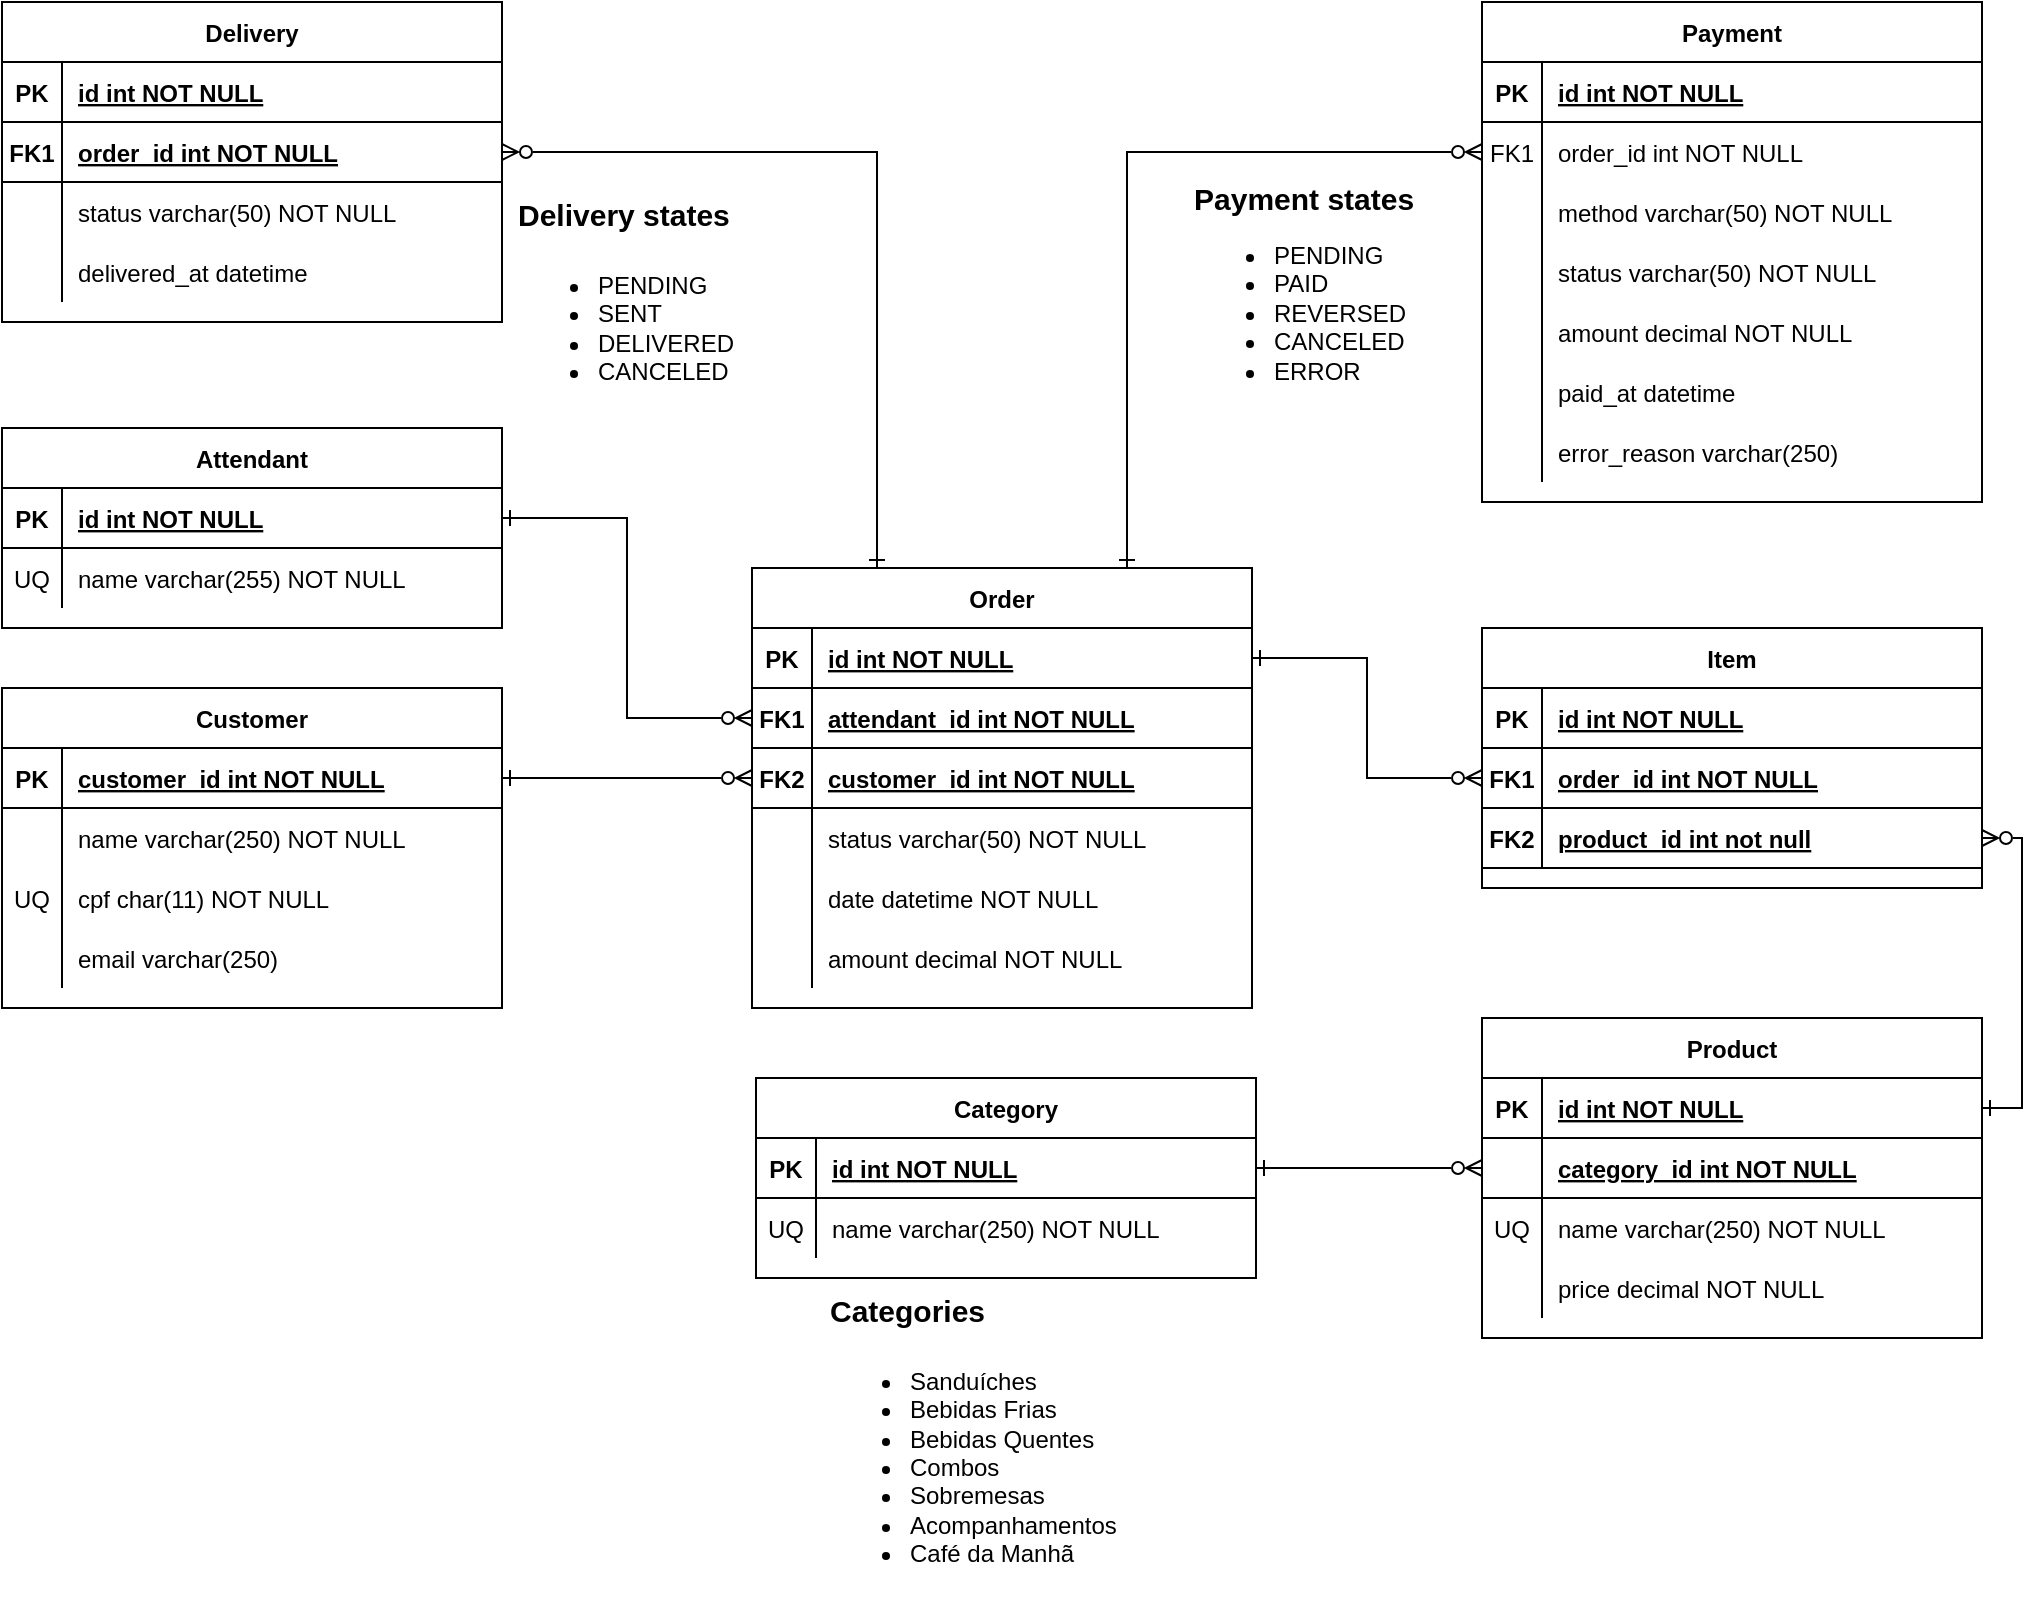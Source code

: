 <mxfile version="24.2.2" type="device">
  <diagram id="R2lEEEUBdFMjLlhIrx00" name="Page-1">
    <mxGraphModel dx="2466" dy="759" grid="1" gridSize="10" guides="1" tooltips="1" connect="1" arrows="1" fold="1" page="1" pageScale="1" pageWidth="1100" pageHeight="850" math="0" shadow="0" extFonts="Permanent Marker^https://fonts.googleapis.com/css?family=Permanent+Marker">
      <root>
        <mxCell id="0" />
        <mxCell id="1" parent="0" />
        <mxCell id="C-vyLk0tnHw3VtMMgP7b-13" value="Item" style="shape=table;startSize=30;container=1;collapsible=1;childLayout=tableLayout;fixedRows=1;rowLines=0;fontStyle=1;align=center;resizeLast=1;" parent="1" vertex="1">
          <mxGeometry x="-310" y="345" width="250" height="130" as="geometry" />
        </mxCell>
        <mxCell id="C-vyLk0tnHw3VtMMgP7b-14" value="" style="shape=partialRectangle;collapsible=0;dropTarget=0;pointerEvents=0;fillColor=none;points=[[0,0.5],[1,0.5]];portConstraint=eastwest;top=0;left=0;right=0;bottom=1;" parent="C-vyLk0tnHw3VtMMgP7b-13" vertex="1">
          <mxGeometry y="30" width="250" height="30" as="geometry" />
        </mxCell>
        <mxCell id="C-vyLk0tnHw3VtMMgP7b-15" value="PK" style="shape=partialRectangle;overflow=hidden;connectable=0;fillColor=none;top=0;left=0;bottom=0;right=0;fontStyle=1;" parent="C-vyLk0tnHw3VtMMgP7b-14" vertex="1">
          <mxGeometry width="30" height="30" as="geometry">
            <mxRectangle width="30" height="30" as="alternateBounds" />
          </mxGeometry>
        </mxCell>
        <mxCell id="C-vyLk0tnHw3VtMMgP7b-16" value="id int NOT NULL " style="shape=partialRectangle;overflow=hidden;connectable=0;fillColor=none;top=0;left=0;bottom=0;right=0;align=left;spacingLeft=6;fontStyle=5;" parent="C-vyLk0tnHw3VtMMgP7b-14" vertex="1">
          <mxGeometry x="30" width="220" height="30" as="geometry">
            <mxRectangle width="220" height="30" as="alternateBounds" />
          </mxGeometry>
        </mxCell>
        <mxCell id="0oBnK_p68NQQ_B-Kk6zC-51" style="shape=partialRectangle;collapsible=0;dropTarget=0;pointerEvents=0;fillColor=none;points=[[0,0.5],[1,0.5]];portConstraint=eastwest;top=0;left=0;right=0;bottom=1;" vertex="1" parent="C-vyLk0tnHw3VtMMgP7b-13">
          <mxGeometry y="60" width="250" height="30" as="geometry" />
        </mxCell>
        <mxCell id="0oBnK_p68NQQ_B-Kk6zC-52" value="FK1" style="shape=partialRectangle;overflow=hidden;connectable=0;fillColor=none;top=0;left=0;bottom=0;right=0;fontStyle=1;" vertex="1" parent="0oBnK_p68NQQ_B-Kk6zC-51">
          <mxGeometry width="30" height="30" as="geometry">
            <mxRectangle width="30" height="30" as="alternateBounds" />
          </mxGeometry>
        </mxCell>
        <mxCell id="0oBnK_p68NQQ_B-Kk6zC-53" value="order_id int NOT NULL" style="shape=partialRectangle;overflow=hidden;connectable=0;fillColor=none;top=0;left=0;bottom=0;right=0;align=left;spacingLeft=6;fontStyle=5;" vertex="1" parent="0oBnK_p68NQQ_B-Kk6zC-51">
          <mxGeometry x="30" width="220" height="30" as="geometry">
            <mxRectangle width="220" height="30" as="alternateBounds" />
          </mxGeometry>
        </mxCell>
        <mxCell id="0oBnK_p68NQQ_B-Kk6zC-54" style="shape=partialRectangle;collapsible=0;dropTarget=0;pointerEvents=0;fillColor=none;points=[[0,0.5],[1,0.5]];portConstraint=eastwest;top=0;left=0;right=0;bottom=1;" vertex="1" parent="C-vyLk0tnHw3VtMMgP7b-13">
          <mxGeometry y="90" width="250" height="30" as="geometry" />
        </mxCell>
        <mxCell id="0oBnK_p68NQQ_B-Kk6zC-55" value="FK2" style="shape=partialRectangle;overflow=hidden;connectable=0;fillColor=none;top=0;left=0;bottom=0;right=0;fontStyle=1;" vertex="1" parent="0oBnK_p68NQQ_B-Kk6zC-54">
          <mxGeometry width="30" height="30" as="geometry">
            <mxRectangle width="30" height="30" as="alternateBounds" />
          </mxGeometry>
        </mxCell>
        <mxCell id="0oBnK_p68NQQ_B-Kk6zC-56" value="product_id int not null" style="shape=partialRectangle;overflow=hidden;connectable=0;fillColor=none;top=0;left=0;bottom=0;right=0;align=left;spacingLeft=6;fontStyle=5;" vertex="1" parent="0oBnK_p68NQQ_B-Kk6zC-54">
          <mxGeometry x="30" width="220" height="30" as="geometry">
            <mxRectangle width="220" height="30" as="alternateBounds" />
          </mxGeometry>
        </mxCell>
        <mxCell id="C-vyLk0tnHw3VtMMgP7b-23" value="Customer" style="shape=table;startSize=30;container=1;collapsible=1;childLayout=tableLayout;fixedRows=1;rowLines=0;fontStyle=1;align=center;resizeLast=1;" parent="1" vertex="1">
          <mxGeometry x="-1050" y="375" width="250" height="160" as="geometry" />
        </mxCell>
        <mxCell id="C-vyLk0tnHw3VtMMgP7b-24" value="" style="shape=partialRectangle;collapsible=0;dropTarget=0;pointerEvents=0;fillColor=none;points=[[0,0.5],[1,0.5]];portConstraint=eastwest;top=0;left=0;right=0;bottom=1;" parent="C-vyLk0tnHw3VtMMgP7b-23" vertex="1">
          <mxGeometry y="30" width="250" height="30" as="geometry" />
        </mxCell>
        <mxCell id="C-vyLk0tnHw3VtMMgP7b-25" value="PK" style="shape=partialRectangle;overflow=hidden;connectable=0;fillColor=none;top=0;left=0;bottom=0;right=0;fontStyle=1;" parent="C-vyLk0tnHw3VtMMgP7b-24" vertex="1">
          <mxGeometry width="30" height="30" as="geometry">
            <mxRectangle width="30" height="30" as="alternateBounds" />
          </mxGeometry>
        </mxCell>
        <mxCell id="C-vyLk0tnHw3VtMMgP7b-26" value="customer_id int NOT NULL " style="shape=partialRectangle;overflow=hidden;connectable=0;fillColor=none;top=0;left=0;bottom=0;right=0;align=left;spacingLeft=6;fontStyle=5;" parent="C-vyLk0tnHw3VtMMgP7b-24" vertex="1">
          <mxGeometry x="30" width="220" height="30" as="geometry">
            <mxRectangle width="220" height="30" as="alternateBounds" />
          </mxGeometry>
        </mxCell>
        <mxCell id="C-vyLk0tnHw3VtMMgP7b-27" value="" style="shape=partialRectangle;collapsible=0;dropTarget=0;pointerEvents=0;fillColor=none;points=[[0,0.5],[1,0.5]];portConstraint=eastwest;top=0;left=0;right=0;bottom=0;" parent="C-vyLk0tnHw3VtMMgP7b-23" vertex="1">
          <mxGeometry y="60" width="250" height="30" as="geometry" />
        </mxCell>
        <mxCell id="C-vyLk0tnHw3VtMMgP7b-28" value="" style="shape=partialRectangle;overflow=hidden;connectable=0;fillColor=none;top=0;left=0;bottom=0;right=0;" parent="C-vyLk0tnHw3VtMMgP7b-27" vertex="1">
          <mxGeometry width="30" height="30" as="geometry">
            <mxRectangle width="30" height="30" as="alternateBounds" />
          </mxGeometry>
        </mxCell>
        <mxCell id="C-vyLk0tnHw3VtMMgP7b-29" value="name varchar(250) NOT NULL" style="shape=partialRectangle;overflow=hidden;connectable=0;fillColor=none;top=0;left=0;bottom=0;right=0;align=left;spacingLeft=6;" parent="C-vyLk0tnHw3VtMMgP7b-27" vertex="1">
          <mxGeometry x="30" width="220" height="30" as="geometry">
            <mxRectangle width="220" height="30" as="alternateBounds" />
          </mxGeometry>
        </mxCell>
        <mxCell id="0oBnK_p68NQQ_B-Kk6zC-66" style="shape=partialRectangle;collapsible=0;dropTarget=0;pointerEvents=0;fillColor=none;points=[[0,0.5],[1,0.5]];portConstraint=eastwest;top=0;left=0;right=0;bottom=0;" vertex="1" parent="C-vyLk0tnHw3VtMMgP7b-23">
          <mxGeometry y="90" width="250" height="30" as="geometry" />
        </mxCell>
        <mxCell id="0oBnK_p68NQQ_B-Kk6zC-67" value="UQ" style="shape=partialRectangle;overflow=hidden;connectable=0;fillColor=none;top=0;left=0;bottom=0;right=0;" vertex="1" parent="0oBnK_p68NQQ_B-Kk6zC-66">
          <mxGeometry width="30" height="30" as="geometry">
            <mxRectangle width="30" height="30" as="alternateBounds" />
          </mxGeometry>
        </mxCell>
        <mxCell id="0oBnK_p68NQQ_B-Kk6zC-68" value="cpf char(11) NOT NULL" style="shape=partialRectangle;overflow=hidden;connectable=0;fillColor=none;top=0;left=0;bottom=0;right=0;align=left;spacingLeft=6;" vertex="1" parent="0oBnK_p68NQQ_B-Kk6zC-66">
          <mxGeometry x="30" width="220" height="30" as="geometry">
            <mxRectangle width="220" height="30" as="alternateBounds" />
          </mxGeometry>
        </mxCell>
        <mxCell id="0oBnK_p68NQQ_B-Kk6zC-60" style="shape=partialRectangle;collapsible=0;dropTarget=0;pointerEvents=0;fillColor=none;points=[[0,0.5],[1,0.5]];portConstraint=eastwest;top=0;left=0;right=0;bottom=0;" vertex="1" parent="C-vyLk0tnHw3VtMMgP7b-23">
          <mxGeometry y="120" width="250" height="30" as="geometry" />
        </mxCell>
        <mxCell id="0oBnK_p68NQQ_B-Kk6zC-61" style="shape=partialRectangle;overflow=hidden;connectable=0;fillColor=none;top=0;left=0;bottom=0;right=0;" vertex="1" parent="0oBnK_p68NQQ_B-Kk6zC-60">
          <mxGeometry width="30" height="30" as="geometry">
            <mxRectangle width="30" height="30" as="alternateBounds" />
          </mxGeometry>
        </mxCell>
        <mxCell id="0oBnK_p68NQQ_B-Kk6zC-62" value="email varchar(250)" style="shape=partialRectangle;overflow=hidden;connectable=0;fillColor=none;top=0;left=0;bottom=0;right=0;align=left;spacingLeft=6;" vertex="1" parent="0oBnK_p68NQQ_B-Kk6zC-60">
          <mxGeometry x="30" width="220" height="30" as="geometry">
            <mxRectangle width="220" height="30" as="alternateBounds" />
          </mxGeometry>
        </mxCell>
        <mxCell id="0oBnK_p68NQQ_B-Kk6zC-1" value="Product" style="shape=table;startSize=30;container=1;collapsible=1;childLayout=tableLayout;fixedRows=1;rowLines=0;fontStyle=1;align=center;resizeLast=1;" vertex="1" parent="1">
          <mxGeometry x="-310" y="540" width="250" height="160" as="geometry" />
        </mxCell>
        <mxCell id="0oBnK_p68NQQ_B-Kk6zC-2" value="" style="shape=partialRectangle;collapsible=0;dropTarget=0;pointerEvents=0;fillColor=none;points=[[0,0.5],[1,0.5]];portConstraint=eastwest;top=0;left=0;right=0;bottom=1;" vertex="1" parent="0oBnK_p68NQQ_B-Kk6zC-1">
          <mxGeometry y="30" width="250" height="30" as="geometry" />
        </mxCell>
        <mxCell id="0oBnK_p68NQQ_B-Kk6zC-3" value="PK" style="shape=partialRectangle;overflow=hidden;connectable=0;fillColor=none;top=0;left=0;bottom=0;right=0;fontStyle=1;" vertex="1" parent="0oBnK_p68NQQ_B-Kk6zC-2">
          <mxGeometry width="30" height="30" as="geometry">
            <mxRectangle width="30" height="30" as="alternateBounds" />
          </mxGeometry>
        </mxCell>
        <mxCell id="0oBnK_p68NQQ_B-Kk6zC-4" value="id int NOT NULL " style="shape=partialRectangle;overflow=hidden;connectable=0;fillColor=none;top=0;left=0;bottom=0;right=0;align=left;spacingLeft=6;fontStyle=5;" vertex="1" parent="0oBnK_p68NQQ_B-Kk6zC-2">
          <mxGeometry x="30" width="220" height="30" as="geometry">
            <mxRectangle width="220" height="30" as="alternateBounds" />
          </mxGeometry>
        </mxCell>
        <mxCell id="0oBnK_p68NQQ_B-Kk6zC-90" style="shape=partialRectangle;collapsible=0;dropTarget=0;pointerEvents=0;fillColor=none;points=[[0,0.5],[1,0.5]];portConstraint=eastwest;top=0;left=0;right=0;bottom=1;" vertex="1" parent="0oBnK_p68NQQ_B-Kk6zC-1">
          <mxGeometry y="60" width="250" height="30" as="geometry" />
        </mxCell>
        <mxCell id="0oBnK_p68NQQ_B-Kk6zC-91" style="shape=partialRectangle;overflow=hidden;connectable=0;fillColor=none;top=0;left=0;bottom=0;right=0;fontStyle=1;" vertex="1" parent="0oBnK_p68NQQ_B-Kk6zC-90">
          <mxGeometry width="30" height="30" as="geometry">
            <mxRectangle width="30" height="30" as="alternateBounds" />
          </mxGeometry>
        </mxCell>
        <mxCell id="0oBnK_p68NQQ_B-Kk6zC-92" value="category_id int NOT NULL" style="shape=partialRectangle;overflow=hidden;connectable=0;fillColor=none;top=0;left=0;bottom=0;right=0;align=left;spacingLeft=6;fontStyle=5;" vertex="1" parent="0oBnK_p68NQQ_B-Kk6zC-90">
          <mxGeometry x="30" width="220" height="30" as="geometry">
            <mxRectangle width="220" height="30" as="alternateBounds" />
          </mxGeometry>
        </mxCell>
        <mxCell id="0oBnK_p68NQQ_B-Kk6zC-8" value="" style="shape=partialRectangle;collapsible=0;dropTarget=0;pointerEvents=0;fillColor=none;points=[[0,0.5],[1,0.5]];portConstraint=eastwest;top=0;left=0;right=0;bottom=0;" vertex="1" parent="0oBnK_p68NQQ_B-Kk6zC-1">
          <mxGeometry y="90" width="250" height="30" as="geometry" />
        </mxCell>
        <mxCell id="0oBnK_p68NQQ_B-Kk6zC-9" value="UQ" style="shape=partialRectangle;overflow=hidden;connectable=0;fillColor=none;top=0;left=0;bottom=0;right=0;" vertex="1" parent="0oBnK_p68NQQ_B-Kk6zC-8">
          <mxGeometry width="30" height="30" as="geometry">
            <mxRectangle width="30" height="30" as="alternateBounds" />
          </mxGeometry>
        </mxCell>
        <mxCell id="0oBnK_p68NQQ_B-Kk6zC-10" value="name varchar(250) NOT NULL" style="shape=partialRectangle;overflow=hidden;connectable=0;fillColor=none;top=0;left=0;bottom=0;right=0;align=left;spacingLeft=6;" vertex="1" parent="0oBnK_p68NQQ_B-Kk6zC-8">
          <mxGeometry x="30" width="220" height="30" as="geometry">
            <mxRectangle width="220" height="30" as="alternateBounds" />
          </mxGeometry>
        </mxCell>
        <mxCell id="0oBnK_p68NQQ_B-Kk6zC-93" style="shape=partialRectangle;collapsible=0;dropTarget=0;pointerEvents=0;fillColor=none;points=[[0,0.5],[1,0.5]];portConstraint=eastwest;top=0;left=0;right=0;bottom=0;" vertex="1" parent="0oBnK_p68NQQ_B-Kk6zC-1">
          <mxGeometry y="120" width="250" height="30" as="geometry" />
        </mxCell>
        <mxCell id="0oBnK_p68NQQ_B-Kk6zC-94" style="shape=partialRectangle;overflow=hidden;connectable=0;fillColor=none;top=0;left=0;bottom=0;right=0;" vertex="1" parent="0oBnK_p68NQQ_B-Kk6zC-93">
          <mxGeometry width="30" height="30" as="geometry">
            <mxRectangle width="30" height="30" as="alternateBounds" />
          </mxGeometry>
        </mxCell>
        <mxCell id="0oBnK_p68NQQ_B-Kk6zC-95" value="price decimal NOT NULL" style="shape=partialRectangle;overflow=hidden;connectable=0;fillColor=none;top=0;left=0;bottom=0;right=0;align=left;spacingLeft=6;" vertex="1" parent="0oBnK_p68NQQ_B-Kk6zC-93">
          <mxGeometry x="30" width="220" height="30" as="geometry">
            <mxRectangle width="220" height="30" as="alternateBounds" />
          </mxGeometry>
        </mxCell>
        <mxCell id="0oBnK_p68NQQ_B-Kk6zC-11" value="Attendant" style="shape=table;startSize=30;container=1;collapsible=1;childLayout=tableLayout;fixedRows=1;rowLines=0;fontStyle=1;align=center;resizeLast=1;" vertex="1" parent="1">
          <mxGeometry x="-1050" y="245" width="250" height="100" as="geometry" />
        </mxCell>
        <mxCell id="0oBnK_p68NQQ_B-Kk6zC-12" value="" style="shape=partialRectangle;collapsible=0;dropTarget=0;pointerEvents=0;fillColor=none;points=[[0,0.5],[1,0.5]];portConstraint=eastwest;top=0;left=0;right=0;bottom=1;" vertex="1" parent="0oBnK_p68NQQ_B-Kk6zC-11">
          <mxGeometry y="30" width="250" height="30" as="geometry" />
        </mxCell>
        <mxCell id="0oBnK_p68NQQ_B-Kk6zC-13" value="PK" style="shape=partialRectangle;overflow=hidden;connectable=0;fillColor=none;top=0;left=0;bottom=0;right=0;fontStyle=1;" vertex="1" parent="0oBnK_p68NQQ_B-Kk6zC-12">
          <mxGeometry width="30" height="30" as="geometry">
            <mxRectangle width="30" height="30" as="alternateBounds" />
          </mxGeometry>
        </mxCell>
        <mxCell id="0oBnK_p68NQQ_B-Kk6zC-14" value="id int NOT NULL " style="shape=partialRectangle;overflow=hidden;connectable=0;fillColor=none;top=0;left=0;bottom=0;right=0;align=left;spacingLeft=6;fontStyle=5;" vertex="1" parent="0oBnK_p68NQQ_B-Kk6zC-12">
          <mxGeometry x="30" width="220" height="30" as="geometry">
            <mxRectangle width="220" height="30" as="alternateBounds" />
          </mxGeometry>
        </mxCell>
        <mxCell id="0oBnK_p68NQQ_B-Kk6zC-18" value="" style="shape=partialRectangle;collapsible=0;dropTarget=0;pointerEvents=0;fillColor=none;points=[[0,0.5],[1,0.5]];portConstraint=eastwest;top=0;left=0;right=0;bottom=0;" vertex="1" parent="0oBnK_p68NQQ_B-Kk6zC-11">
          <mxGeometry y="60" width="250" height="30" as="geometry" />
        </mxCell>
        <mxCell id="0oBnK_p68NQQ_B-Kk6zC-19" value="UQ" style="shape=partialRectangle;overflow=hidden;connectable=0;fillColor=none;top=0;left=0;bottom=0;right=0;" vertex="1" parent="0oBnK_p68NQQ_B-Kk6zC-18">
          <mxGeometry width="30" height="30" as="geometry">
            <mxRectangle width="30" height="30" as="alternateBounds" />
          </mxGeometry>
        </mxCell>
        <mxCell id="0oBnK_p68NQQ_B-Kk6zC-20" value="name varchar(255) NOT NULL" style="shape=partialRectangle;overflow=hidden;connectable=0;fillColor=none;top=0;left=0;bottom=0;right=0;align=left;spacingLeft=6;" vertex="1" parent="0oBnK_p68NQQ_B-Kk6zC-18">
          <mxGeometry x="30" width="220" height="30" as="geometry">
            <mxRectangle width="220" height="30" as="alternateBounds" />
          </mxGeometry>
        </mxCell>
        <mxCell id="0oBnK_p68NQQ_B-Kk6zC-21" value="Payment" style="shape=table;startSize=30;container=1;collapsible=1;childLayout=tableLayout;fixedRows=1;rowLines=0;fontStyle=1;align=center;resizeLast=1;" vertex="1" parent="1">
          <mxGeometry x="-310" y="32" width="250" height="250" as="geometry" />
        </mxCell>
        <mxCell id="0oBnK_p68NQQ_B-Kk6zC-22" value="" style="shape=partialRectangle;collapsible=0;dropTarget=0;pointerEvents=0;fillColor=none;points=[[0,0.5],[1,0.5]];portConstraint=eastwest;top=0;left=0;right=0;bottom=1;" vertex="1" parent="0oBnK_p68NQQ_B-Kk6zC-21">
          <mxGeometry y="30" width="250" height="30" as="geometry" />
        </mxCell>
        <mxCell id="0oBnK_p68NQQ_B-Kk6zC-23" value="PK" style="shape=partialRectangle;overflow=hidden;connectable=0;fillColor=none;top=0;left=0;bottom=0;right=0;fontStyle=1;" vertex="1" parent="0oBnK_p68NQQ_B-Kk6zC-22">
          <mxGeometry width="30" height="30" as="geometry">
            <mxRectangle width="30" height="30" as="alternateBounds" />
          </mxGeometry>
        </mxCell>
        <mxCell id="0oBnK_p68NQQ_B-Kk6zC-24" value="id int NOT NULL " style="shape=partialRectangle;overflow=hidden;connectable=0;fillColor=none;top=0;left=0;bottom=0;right=0;align=left;spacingLeft=6;fontStyle=5;" vertex="1" parent="0oBnK_p68NQQ_B-Kk6zC-22">
          <mxGeometry x="30" width="220" height="30" as="geometry">
            <mxRectangle width="220" height="30" as="alternateBounds" />
          </mxGeometry>
        </mxCell>
        <mxCell id="0oBnK_p68NQQ_B-Kk6zC-25" value="" style="shape=partialRectangle;collapsible=0;dropTarget=0;pointerEvents=0;fillColor=none;points=[[0,0.5],[1,0.5]];portConstraint=eastwest;top=0;left=0;right=0;bottom=0;" vertex="1" parent="0oBnK_p68NQQ_B-Kk6zC-21">
          <mxGeometry y="60" width="250" height="30" as="geometry" />
        </mxCell>
        <mxCell id="0oBnK_p68NQQ_B-Kk6zC-26" value="FK1" style="shape=partialRectangle;overflow=hidden;connectable=0;fillColor=none;top=0;left=0;bottom=0;right=0;" vertex="1" parent="0oBnK_p68NQQ_B-Kk6zC-25">
          <mxGeometry width="30" height="30" as="geometry">
            <mxRectangle width="30" height="30" as="alternateBounds" />
          </mxGeometry>
        </mxCell>
        <mxCell id="0oBnK_p68NQQ_B-Kk6zC-27" value="order_id int NOT NULL" style="shape=partialRectangle;overflow=hidden;connectable=0;fillColor=none;top=0;left=0;bottom=0;right=0;align=left;spacingLeft=6;" vertex="1" parent="0oBnK_p68NQQ_B-Kk6zC-25">
          <mxGeometry x="30" width="220" height="30" as="geometry">
            <mxRectangle width="220" height="30" as="alternateBounds" />
          </mxGeometry>
        </mxCell>
        <mxCell id="0oBnK_p68NQQ_B-Kk6zC-28" value="" style="shape=partialRectangle;collapsible=0;dropTarget=0;pointerEvents=0;fillColor=none;points=[[0,0.5],[1,0.5]];portConstraint=eastwest;top=0;left=0;right=0;bottom=0;" vertex="1" parent="0oBnK_p68NQQ_B-Kk6zC-21">
          <mxGeometry y="90" width="250" height="30" as="geometry" />
        </mxCell>
        <mxCell id="0oBnK_p68NQQ_B-Kk6zC-29" value="" style="shape=partialRectangle;overflow=hidden;connectable=0;fillColor=none;top=0;left=0;bottom=0;right=0;" vertex="1" parent="0oBnK_p68NQQ_B-Kk6zC-28">
          <mxGeometry width="30" height="30" as="geometry">
            <mxRectangle width="30" height="30" as="alternateBounds" />
          </mxGeometry>
        </mxCell>
        <mxCell id="0oBnK_p68NQQ_B-Kk6zC-30" value="method varchar(50) NOT NULL" style="shape=partialRectangle;overflow=hidden;connectable=0;fillColor=none;top=0;left=0;bottom=0;right=0;align=left;spacingLeft=6;" vertex="1" parent="0oBnK_p68NQQ_B-Kk6zC-28">
          <mxGeometry x="30" width="220" height="30" as="geometry">
            <mxRectangle width="220" height="30" as="alternateBounds" />
          </mxGeometry>
        </mxCell>
        <mxCell id="0oBnK_p68NQQ_B-Kk6zC-72" style="shape=partialRectangle;collapsible=0;dropTarget=0;pointerEvents=0;fillColor=none;points=[[0,0.5],[1,0.5]];portConstraint=eastwest;top=0;left=0;right=0;bottom=0;" vertex="1" parent="0oBnK_p68NQQ_B-Kk6zC-21">
          <mxGeometry y="120" width="250" height="30" as="geometry" />
        </mxCell>
        <mxCell id="0oBnK_p68NQQ_B-Kk6zC-73" style="shape=partialRectangle;overflow=hidden;connectable=0;fillColor=none;top=0;left=0;bottom=0;right=0;" vertex="1" parent="0oBnK_p68NQQ_B-Kk6zC-72">
          <mxGeometry width="30" height="30" as="geometry">
            <mxRectangle width="30" height="30" as="alternateBounds" />
          </mxGeometry>
        </mxCell>
        <mxCell id="0oBnK_p68NQQ_B-Kk6zC-74" value="status varchar(50) NOT NULL" style="shape=partialRectangle;overflow=hidden;connectable=0;fillColor=none;top=0;left=0;bottom=0;right=0;align=left;spacingLeft=6;" vertex="1" parent="0oBnK_p68NQQ_B-Kk6zC-72">
          <mxGeometry x="30" width="220" height="30" as="geometry">
            <mxRectangle width="220" height="30" as="alternateBounds" />
          </mxGeometry>
        </mxCell>
        <mxCell id="0oBnK_p68NQQ_B-Kk6zC-75" style="shape=partialRectangle;collapsible=0;dropTarget=0;pointerEvents=0;fillColor=none;points=[[0,0.5],[1,0.5]];portConstraint=eastwest;top=0;left=0;right=0;bottom=0;" vertex="1" parent="0oBnK_p68NQQ_B-Kk6zC-21">
          <mxGeometry y="150" width="250" height="30" as="geometry" />
        </mxCell>
        <mxCell id="0oBnK_p68NQQ_B-Kk6zC-76" style="shape=partialRectangle;overflow=hidden;connectable=0;fillColor=none;top=0;left=0;bottom=0;right=0;" vertex="1" parent="0oBnK_p68NQQ_B-Kk6zC-75">
          <mxGeometry width="30" height="30" as="geometry">
            <mxRectangle width="30" height="30" as="alternateBounds" />
          </mxGeometry>
        </mxCell>
        <mxCell id="0oBnK_p68NQQ_B-Kk6zC-77" value="amount decimal NOT NULL" style="shape=partialRectangle;overflow=hidden;connectable=0;fillColor=none;top=0;left=0;bottom=0;right=0;align=left;spacingLeft=6;" vertex="1" parent="0oBnK_p68NQQ_B-Kk6zC-75">
          <mxGeometry x="30" width="220" height="30" as="geometry">
            <mxRectangle width="220" height="30" as="alternateBounds" />
          </mxGeometry>
        </mxCell>
        <mxCell id="0oBnK_p68NQQ_B-Kk6zC-139" style="shape=partialRectangle;collapsible=0;dropTarget=0;pointerEvents=0;fillColor=none;points=[[0,0.5],[1,0.5]];portConstraint=eastwest;top=0;left=0;right=0;bottom=0;" vertex="1" parent="0oBnK_p68NQQ_B-Kk6zC-21">
          <mxGeometry y="180" width="250" height="30" as="geometry" />
        </mxCell>
        <mxCell id="0oBnK_p68NQQ_B-Kk6zC-140" style="shape=partialRectangle;overflow=hidden;connectable=0;fillColor=none;top=0;left=0;bottom=0;right=0;" vertex="1" parent="0oBnK_p68NQQ_B-Kk6zC-139">
          <mxGeometry width="30" height="30" as="geometry">
            <mxRectangle width="30" height="30" as="alternateBounds" />
          </mxGeometry>
        </mxCell>
        <mxCell id="0oBnK_p68NQQ_B-Kk6zC-141" value="paid_at datetime " style="shape=partialRectangle;overflow=hidden;connectable=0;fillColor=none;top=0;left=0;bottom=0;right=0;align=left;spacingLeft=6;" vertex="1" parent="0oBnK_p68NQQ_B-Kk6zC-139">
          <mxGeometry x="30" width="220" height="30" as="geometry">
            <mxRectangle width="220" height="30" as="alternateBounds" />
          </mxGeometry>
        </mxCell>
        <mxCell id="0oBnK_p68NQQ_B-Kk6zC-78" style="shape=partialRectangle;collapsible=0;dropTarget=0;pointerEvents=0;fillColor=none;points=[[0,0.5],[1,0.5]];portConstraint=eastwest;top=0;left=0;right=0;bottom=0;" vertex="1" parent="0oBnK_p68NQQ_B-Kk6zC-21">
          <mxGeometry y="210" width="250" height="30" as="geometry" />
        </mxCell>
        <mxCell id="0oBnK_p68NQQ_B-Kk6zC-79" style="shape=partialRectangle;overflow=hidden;connectable=0;fillColor=none;top=0;left=0;bottom=0;right=0;" vertex="1" parent="0oBnK_p68NQQ_B-Kk6zC-78">
          <mxGeometry width="30" height="30" as="geometry">
            <mxRectangle width="30" height="30" as="alternateBounds" />
          </mxGeometry>
        </mxCell>
        <mxCell id="0oBnK_p68NQQ_B-Kk6zC-80" value="error_reason varchar(250)" style="shape=partialRectangle;overflow=hidden;connectable=0;fillColor=none;top=0;left=0;bottom=0;right=0;align=left;spacingLeft=6;" vertex="1" parent="0oBnK_p68NQQ_B-Kk6zC-78">
          <mxGeometry x="30" width="220" height="30" as="geometry">
            <mxRectangle width="220" height="30" as="alternateBounds" />
          </mxGeometry>
        </mxCell>
        <mxCell id="0oBnK_p68NQQ_B-Kk6zC-31" value="Delivery" style="shape=table;startSize=30;container=1;collapsible=1;childLayout=tableLayout;fixedRows=1;rowLines=0;fontStyle=1;align=center;resizeLast=1;" vertex="1" parent="1">
          <mxGeometry x="-1050" y="32" width="250" height="160" as="geometry" />
        </mxCell>
        <mxCell id="0oBnK_p68NQQ_B-Kk6zC-32" value="" style="shape=partialRectangle;collapsible=0;dropTarget=0;pointerEvents=0;fillColor=none;points=[[0,0.5],[1,0.5]];portConstraint=eastwest;top=0;left=0;right=0;bottom=1;" vertex="1" parent="0oBnK_p68NQQ_B-Kk6zC-31">
          <mxGeometry y="30" width="250" height="30" as="geometry" />
        </mxCell>
        <mxCell id="0oBnK_p68NQQ_B-Kk6zC-33" value="PK" style="shape=partialRectangle;overflow=hidden;connectable=0;fillColor=none;top=0;left=0;bottom=0;right=0;fontStyle=1;" vertex="1" parent="0oBnK_p68NQQ_B-Kk6zC-32">
          <mxGeometry width="30" height="30" as="geometry">
            <mxRectangle width="30" height="30" as="alternateBounds" />
          </mxGeometry>
        </mxCell>
        <mxCell id="0oBnK_p68NQQ_B-Kk6zC-34" value="id int NOT NULL " style="shape=partialRectangle;overflow=hidden;connectable=0;fillColor=none;top=0;left=0;bottom=0;right=0;align=left;spacingLeft=6;fontStyle=5;" vertex="1" parent="0oBnK_p68NQQ_B-Kk6zC-32">
          <mxGeometry x="30" width="220" height="30" as="geometry">
            <mxRectangle width="220" height="30" as="alternateBounds" />
          </mxGeometry>
        </mxCell>
        <mxCell id="0oBnK_p68NQQ_B-Kk6zC-83" style="shape=partialRectangle;collapsible=0;dropTarget=0;pointerEvents=0;fillColor=none;points=[[0,0.5],[1,0.5]];portConstraint=eastwest;top=0;left=0;right=0;bottom=1;" vertex="1" parent="0oBnK_p68NQQ_B-Kk6zC-31">
          <mxGeometry y="60" width="250" height="30" as="geometry" />
        </mxCell>
        <mxCell id="0oBnK_p68NQQ_B-Kk6zC-84" value="FK1" style="shape=partialRectangle;overflow=hidden;connectable=0;fillColor=none;top=0;left=0;bottom=0;right=0;fontStyle=1;" vertex="1" parent="0oBnK_p68NQQ_B-Kk6zC-83">
          <mxGeometry width="30" height="30" as="geometry">
            <mxRectangle width="30" height="30" as="alternateBounds" />
          </mxGeometry>
        </mxCell>
        <mxCell id="0oBnK_p68NQQ_B-Kk6zC-85" value="order_id int NOT NULL" style="shape=partialRectangle;overflow=hidden;connectable=0;fillColor=none;top=0;left=0;bottom=0;right=0;align=left;spacingLeft=6;fontStyle=5;" vertex="1" parent="0oBnK_p68NQQ_B-Kk6zC-83">
          <mxGeometry x="30" width="220" height="30" as="geometry">
            <mxRectangle width="220" height="30" as="alternateBounds" />
          </mxGeometry>
        </mxCell>
        <mxCell id="0oBnK_p68NQQ_B-Kk6zC-38" value="" style="shape=partialRectangle;collapsible=0;dropTarget=0;pointerEvents=0;fillColor=none;points=[[0,0.5],[1,0.5]];portConstraint=eastwest;top=0;left=0;right=0;bottom=0;" vertex="1" parent="0oBnK_p68NQQ_B-Kk6zC-31">
          <mxGeometry y="90" width="250" height="30" as="geometry" />
        </mxCell>
        <mxCell id="0oBnK_p68NQQ_B-Kk6zC-39" value="" style="shape=partialRectangle;overflow=hidden;connectable=0;fillColor=none;top=0;left=0;bottom=0;right=0;" vertex="1" parent="0oBnK_p68NQQ_B-Kk6zC-38">
          <mxGeometry width="30" height="30" as="geometry">
            <mxRectangle width="30" height="30" as="alternateBounds" />
          </mxGeometry>
        </mxCell>
        <mxCell id="0oBnK_p68NQQ_B-Kk6zC-40" value="status varchar(50) NOT NULL" style="shape=partialRectangle;overflow=hidden;connectable=0;fillColor=none;top=0;left=0;bottom=0;right=0;align=left;spacingLeft=6;" vertex="1" parent="0oBnK_p68NQQ_B-Kk6zC-38">
          <mxGeometry x="30" width="220" height="30" as="geometry">
            <mxRectangle width="220" height="30" as="alternateBounds" />
          </mxGeometry>
        </mxCell>
        <mxCell id="0oBnK_p68NQQ_B-Kk6zC-69" style="shape=partialRectangle;collapsible=0;dropTarget=0;pointerEvents=0;fillColor=none;points=[[0,0.5],[1,0.5]];portConstraint=eastwest;top=0;left=0;right=0;bottom=0;" vertex="1" parent="0oBnK_p68NQQ_B-Kk6zC-31">
          <mxGeometry y="120" width="250" height="30" as="geometry" />
        </mxCell>
        <mxCell id="0oBnK_p68NQQ_B-Kk6zC-70" style="shape=partialRectangle;overflow=hidden;connectable=0;fillColor=none;top=0;left=0;bottom=0;right=0;" vertex="1" parent="0oBnK_p68NQQ_B-Kk6zC-69">
          <mxGeometry width="30" height="30" as="geometry">
            <mxRectangle width="30" height="30" as="alternateBounds" />
          </mxGeometry>
        </mxCell>
        <mxCell id="0oBnK_p68NQQ_B-Kk6zC-71" value="delivered_at datetime" style="shape=partialRectangle;overflow=hidden;connectable=0;fillColor=none;top=0;left=0;bottom=0;right=0;align=left;spacingLeft=6;" vertex="1" parent="0oBnK_p68NQQ_B-Kk6zC-69">
          <mxGeometry x="30" width="220" height="30" as="geometry">
            <mxRectangle width="220" height="30" as="alternateBounds" />
          </mxGeometry>
        </mxCell>
        <mxCell id="0oBnK_p68NQQ_B-Kk6zC-57" style="edgeStyle=orthogonalEdgeStyle;rounded=0;orthogonalLoop=1;jettySize=auto;html=1;exitX=0;exitY=0.5;exitDx=0;exitDy=0;entryX=1;entryY=0.5;entryDx=0;entryDy=0;startArrow=ERzeroToMany;startFill=0;endArrow=ERone;endFill=0;" edge="1" parent="1" source="0oBnK_p68NQQ_B-Kk6zC-51" target="0oBnK_p68NQQ_B-Kk6zC-118">
          <mxGeometry relative="1" as="geometry">
            <mxPoint x="-425" y="390" as="targetPoint" />
          </mxGeometry>
        </mxCell>
        <mxCell id="0oBnK_p68NQQ_B-Kk6zC-58" style="edgeStyle=orthogonalEdgeStyle;rounded=0;orthogonalLoop=1;jettySize=auto;html=1;exitX=1;exitY=0.5;exitDx=0;exitDy=0;entryX=1;entryY=0.5;entryDx=0;entryDy=0;endArrow=ERone;endFill=0;startArrow=ERzeroToMany;startFill=0;" edge="1" parent="1" source="0oBnK_p68NQQ_B-Kk6zC-54" target="0oBnK_p68NQQ_B-Kk6zC-2">
          <mxGeometry relative="1" as="geometry" />
        </mxCell>
        <mxCell id="0oBnK_p68NQQ_B-Kk6zC-59" style="edgeStyle=orthogonalEdgeStyle;rounded=0;orthogonalLoop=1;jettySize=auto;html=1;exitX=0;exitY=0.5;exitDx=0;exitDy=0;entryX=1;entryY=0.5;entryDx=0;entryDy=0;endArrow=ERone;endFill=0;startArrow=ERzeroToMany;startFill=0;" edge="1" parent="1" source="0oBnK_p68NQQ_B-Kk6zC-124" target="0oBnK_p68NQQ_B-Kk6zC-12">
          <mxGeometry relative="1" as="geometry">
            <mxPoint x="-675" y="420" as="sourcePoint" />
          </mxGeometry>
        </mxCell>
        <mxCell id="0oBnK_p68NQQ_B-Kk6zC-81" style="edgeStyle=orthogonalEdgeStyle;rounded=0;orthogonalLoop=1;jettySize=auto;html=1;exitX=0;exitY=0.5;exitDx=0;exitDy=0;entryX=0.75;entryY=0;entryDx=0;entryDy=0;endArrow=ERone;endFill=0;startArrow=ERzeroToMany;startFill=0;" edge="1" parent="1" source="0oBnK_p68NQQ_B-Kk6zC-25" target="0oBnK_p68NQQ_B-Kk6zC-117">
          <mxGeometry relative="1" as="geometry">
            <mxPoint x="-487.5" y="345" as="targetPoint" />
          </mxGeometry>
        </mxCell>
        <mxCell id="0oBnK_p68NQQ_B-Kk6zC-82" style="edgeStyle=orthogonalEdgeStyle;rounded=0;orthogonalLoop=1;jettySize=auto;html=1;exitX=1;exitY=0.5;exitDx=0;exitDy=0;entryX=0.25;entryY=0;entryDx=0;entryDy=0;endArrow=ERone;endFill=0;startArrow=ERzeroToMany;startFill=0;" edge="1" parent="1" source="0oBnK_p68NQQ_B-Kk6zC-83" target="0oBnK_p68NQQ_B-Kk6zC-117">
          <mxGeometry relative="1" as="geometry">
            <mxPoint x="-612.5" y="345" as="targetPoint" />
          </mxGeometry>
        </mxCell>
        <mxCell id="0oBnK_p68NQQ_B-Kk6zC-96" value="Category" style="shape=table;startSize=30;container=1;collapsible=1;childLayout=tableLayout;fixedRows=1;rowLines=0;fontStyle=1;align=center;resizeLast=1;" vertex="1" parent="1">
          <mxGeometry x="-673" y="570" width="250" height="100" as="geometry" />
        </mxCell>
        <mxCell id="0oBnK_p68NQQ_B-Kk6zC-97" value="" style="shape=partialRectangle;collapsible=0;dropTarget=0;pointerEvents=0;fillColor=none;points=[[0,0.5],[1,0.5]];portConstraint=eastwest;top=0;left=0;right=0;bottom=1;" vertex="1" parent="0oBnK_p68NQQ_B-Kk6zC-96">
          <mxGeometry y="30" width="250" height="30" as="geometry" />
        </mxCell>
        <mxCell id="0oBnK_p68NQQ_B-Kk6zC-98" value="PK" style="shape=partialRectangle;overflow=hidden;connectable=0;fillColor=none;top=0;left=0;bottom=0;right=0;fontStyle=1;" vertex="1" parent="0oBnK_p68NQQ_B-Kk6zC-97">
          <mxGeometry width="30" height="30" as="geometry">
            <mxRectangle width="30" height="30" as="alternateBounds" />
          </mxGeometry>
        </mxCell>
        <mxCell id="0oBnK_p68NQQ_B-Kk6zC-99" value="id int NOT NULL " style="shape=partialRectangle;overflow=hidden;connectable=0;fillColor=none;top=0;left=0;bottom=0;right=0;align=left;spacingLeft=6;fontStyle=5;" vertex="1" parent="0oBnK_p68NQQ_B-Kk6zC-97">
          <mxGeometry x="30" width="220" height="30" as="geometry">
            <mxRectangle width="220" height="30" as="alternateBounds" />
          </mxGeometry>
        </mxCell>
        <mxCell id="0oBnK_p68NQQ_B-Kk6zC-103" value="" style="shape=partialRectangle;collapsible=0;dropTarget=0;pointerEvents=0;fillColor=none;points=[[0,0.5],[1,0.5]];portConstraint=eastwest;top=0;left=0;right=0;bottom=0;" vertex="1" parent="0oBnK_p68NQQ_B-Kk6zC-96">
          <mxGeometry y="60" width="250" height="30" as="geometry" />
        </mxCell>
        <mxCell id="0oBnK_p68NQQ_B-Kk6zC-104" value="UQ" style="shape=partialRectangle;overflow=hidden;connectable=0;fillColor=none;top=0;left=0;bottom=0;right=0;" vertex="1" parent="0oBnK_p68NQQ_B-Kk6zC-103">
          <mxGeometry width="30" height="30" as="geometry">
            <mxRectangle width="30" height="30" as="alternateBounds" />
          </mxGeometry>
        </mxCell>
        <mxCell id="0oBnK_p68NQQ_B-Kk6zC-105" value="name varchar(250) NOT NULL" style="shape=partialRectangle;overflow=hidden;connectable=0;fillColor=none;top=0;left=0;bottom=0;right=0;align=left;spacingLeft=6;" vertex="1" parent="0oBnK_p68NQQ_B-Kk6zC-103">
          <mxGeometry x="30" width="220" height="30" as="geometry">
            <mxRectangle width="220" height="30" as="alternateBounds" />
          </mxGeometry>
        </mxCell>
        <mxCell id="0oBnK_p68NQQ_B-Kk6zC-109" style="edgeStyle=orthogonalEdgeStyle;rounded=0;orthogonalLoop=1;jettySize=auto;html=1;exitX=0;exitY=0.5;exitDx=0;exitDy=0;entryX=1;entryY=0.5;entryDx=0;entryDy=0;endArrow=ERone;endFill=0;startArrow=ERzeroToMany;startFill=0;" edge="1" parent="1" source="0oBnK_p68NQQ_B-Kk6zC-90" target="0oBnK_p68NQQ_B-Kk6zC-97">
          <mxGeometry relative="1" as="geometry" />
        </mxCell>
        <mxCell id="0oBnK_p68NQQ_B-Kk6zC-110" style="edgeStyle=orthogonalEdgeStyle;rounded=0;orthogonalLoop=1;jettySize=auto;html=1;entryX=1;entryY=0.5;entryDx=0;entryDy=0;endArrow=ERone;endFill=0;startArrow=ERzeroToMany;startFill=0;exitX=0;exitY=0.5;exitDx=0;exitDy=0;" edge="1" parent="1" source="0oBnK_p68NQQ_B-Kk6zC-127" target="C-vyLk0tnHw3VtMMgP7b-24">
          <mxGeometry relative="1" as="geometry">
            <mxPoint x="-700" y="460" as="sourcePoint" />
          </mxGeometry>
        </mxCell>
        <mxCell id="0oBnK_p68NQQ_B-Kk6zC-117" value="Order" style="shape=table;startSize=30;container=1;collapsible=1;childLayout=tableLayout;fixedRows=1;rowLines=0;fontStyle=1;align=center;resizeLast=1;verticalAlign=middle;" vertex="1" parent="1">
          <mxGeometry x="-675" y="315" width="250" height="220" as="geometry" />
        </mxCell>
        <mxCell id="0oBnK_p68NQQ_B-Kk6zC-118" value="" style="shape=partialRectangle;collapsible=0;dropTarget=0;pointerEvents=0;fillColor=none;points=[[0,0.5],[1,0.5]];portConstraint=eastwest;top=0;left=0;right=0;bottom=1;" vertex="1" parent="0oBnK_p68NQQ_B-Kk6zC-117">
          <mxGeometry y="30" width="250" height="30" as="geometry" />
        </mxCell>
        <mxCell id="0oBnK_p68NQQ_B-Kk6zC-119" value="PK" style="shape=partialRectangle;overflow=hidden;connectable=0;fillColor=none;top=0;left=0;bottom=0;right=0;fontStyle=1;" vertex="1" parent="0oBnK_p68NQQ_B-Kk6zC-118">
          <mxGeometry width="30" height="30" as="geometry">
            <mxRectangle width="30" height="30" as="alternateBounds" />
          </mxGeometry>
        </mxCell>
        <mxCell id="0oBnK_p68NQQ_B-Kk6zC-120" value="id int NOT NULL " style="shape=partialRectangle;overflow=hidden;connectable=0;fillColor=none;top=0;left=0;bottom=0;right=0;align=left;spacingLeft=6;fontStyle=5;" vertex="1" parent="0oBnK_p68NQQ_B-Kk6zC-118">
          <mxGeometry x="30" width="220" height="30" as="geometry">
            <mxRectangle width="220" height="30" as="alternateBounds" />
          </mxGeometry>
        </mxCell>
        <mxCell id="0oBnK_p68NQQ_B-Kk6zC-124" style="shape=partialRectangle;collapsible=0;dropTarget=0;pointerEvents=0;fillColor=none;points=[[0,0.5],[1,0.5]];portConstraint=eastwest;top=0;left=0;right=0;bottom=1;" vertex="1" parent="0oBnK_p68NQQ_B-Kk6zC-117">
          <mxGeometry y="60" width="250" height="30" as="geometry" />
        </mxCell>
        <mxCell id="0oBnK_p68NQQ_B-Kk6zC-125" value="FK1" style="shape=partialRectangle;overflow=hidden;connectable=0;fillColor=none;top=0;left=0;bottom=0;right=0;fontStyle=1;" vertex="1" parent="0oBnK_p68NQQ_B-Kk6zC-124">
          <mxGeometry width="30" height="30" as="geometry">
            <mxRectangle width="30" height="30" as="alternateBounds" />
          </mxGeometry>
        </mxCell>
        <mxCell id="0oBnK_p68NQQ_B-Kk6zC-126" value="attendant_id int NOT NULL" style="shape=partialRectangle;overflow=hidden;connectable=0;fillColor=none;top=0;left=0;bottom=0;right=0;align=left;spacingLeft=6;fontStyle=5;" vertex="1" parent="0oBnK_p68NQQ_B-Kk6zC-124">
          <mxGeometry x="30" width="220" height="30" as="geometry">
            <mxRectangle width="220" height="30" as="alternateBounds" />
          </mxGeometry>
        </mxCell>
        <mxCell id="0oBnK_p68NQQ_B-Kk6zC-127" style="shape=partialRectangle;collapsible=0;dropTarget=0;pointerEvents=0;fillColor=none;points=[[0,0.5],[1,0.5]];portConstraint=eastwest;top=0;left=0;right=0;bottom=1;" vertex="1" parent="0oBnK_p68NQQ_B-Kk6zC-117">
          <mxGeometry y="90" width="250" height="30" as="geometry" />
        </mxCell>
        <mxCell id="0oBnK_p68NQQ_B-Kk6zC-128" value="FK2" style="shape=partialRectangle;overflow=hidden;connectable=0;fillColor=none;top=0;left=0;bottom=0;right=0;fontStyle=1;" vertex="1" parent="0oBnK_p68NQQ_B-Kk6zC-127">
          <mxGeometry width="30" height="30" as="geometry">
            <mxRectangle width="30" height="30" as="alternateBounds" />
          </mxGeometry>
        </mxCell>
        <mxCell id="0oBnK_p68NQQ_B-Kk6zC-129" value="customer_id int NOT NULL" style="shape=partialRectangle;overflow=hidden;connectable=0;fillColor=none;top=0;left=0;bottom=0;right=0;align=left;spacingLeft=6;fontStyle=5;" vertex="1" parent="0oBnK_p68NQQ_B-Kk6zC-127">
          <mxGeometry x="30" width="220" height="30" as="geometry">
            <mxRectangle width="220" height="30" as="alternateBounds" />
          </mxGeometry>
        </mxCell>
        <mxCell id="0oBnK_p68NQQ_B-Kk6zC-121" value="" style="shape=partialRectangle;collapsible=0;dropTarget=0;pointerEvents=0;fillColor=none;points=[[0,0.5],[1,0.5]];portConstraint=eastwest;top=0;left=0;right=0;bottom=0;" vertex="1" parent="0oBnK_p68NQQ_B-Kk6zC-117">
          <mxGeometry y="120" width="250" height="30" as="geometry" />
        </mxCell>
        <mxCell id="0oBnK_p68NQQ_B-Kk6zC-122" value="" style="shape=partialRectangle;overflow=hidden;connectable=0;fillColor=none;top=0;left=0;bottom=0;right=0;" vertex="1" parent="0oBnK_p68NQQ_B-Kk6zC-121">
          <mxGeometry width="30" height="30" as="geometry">
            <mxRectangle width="30" height="30" as="alternateBounds" />
          </mxGeometry>
        </mxCell>
        <mxCell id="0oBnK_p68NQQ_B-Kk6zC-123" value="status varchar(50) NOT NULL" style="shape=partialRectangle;overflow=hidden;connectable=0;fillColor=none;top=0;left=0;bottom=0;right=0;align=left;spacingLeft=6;" vertex="1" parent="0oBnK_p68NQQ_B-Kk6zC-121">
          <mxGeometry x="30" width="220" height="30" as="geometry">
            <mxRectangle width="220" height="30" as="alternateBounds" />
          </mxGeometry>
        </mxCell>
        <mxCell id="0oBnK_p68NQQ_B-Kk6zC-131" style="shape=partialRectangle;collapsible=0;dropTarget=0;pointerEvents=0;fillColor=none;points=[[0,0.5],[1,0.5]];portConstraint=eastwest;top=0;left=0;right=0;bottom=0;" vertex="1" parent="0oBnK_p68NQQ_B-Kk6zC-117">
          <mxGeometry y="150" width="250" height="30" as="geometry" />
        </mxCell>
        <mxCell id="0oBnK_p68NQQ_B-Kk6zC-132" style="shape=partialRectangle;overflow=hidden;connectable=0;fillColor=none;top=0;left=0;bottom=0;right=0;" vertex="1" parent="0oBnK_p68NQQ_B-Kk6zC-131">
          <mxGeometry width="30" height="30" as="geometry">
            <mxRectangle width="30" height="30" as="alternateBounds" />
          </mxGeometry>
        </mxCell>
        <mxCell id="0oBnK_p68NQQ_B-Kk6zC-133" value="date datetime NOT NULL" style="shape=partialRectangle;overflow=hidden;connectable=0;fillColor=none;top=0;left=0;bottom=0;right=0;align=left;spacingLeft=6;" vertex="1" parent="0oBnK_p68NQQ_B-Kk6zC-131">
          <mxGeometry x="30" width="220" height="30" as="geometry">
            <mxRectangle width="220" height="30" as="alternateBounds" />
          </mxGeometry>
        </mxCell>
        <mxCell id="0oBnK_p68NQQ_B-Kk6zC-134" style="shape=partialRectangle;collapsible=0;dropTarget=0;pointerEvents=0;fillColor=none;points=[[0,0.5],[1,0.5]];portConstraint=eastwest;top=0;left=0;right=0;bottom=0;" vertex="1" parent="0oBnK_p68NQQ_B-Kk6zC-117">
          <mxGeometry y="180" width="250" height="30" as="geometry" />
        </mxCell>
        <mxCell id="0oBnK_p68NQQ_B-Kk6zC-135" style="shape=partialRectangle;overflow=hidden;connectable=0;fillColor=none;top=0;left=0;bottom=0;right=0;" vertex="1" parent="0oBnK_p68NQQ_B-Kk6zC-134">
          <mxGeometry width="30" height="30" as="geometry">
            <mxRectangle width="30" height="30" as="alternateBounds" />
          </mxGeometry>
        </mxCell>
        <mxCell id="0oBnK_p68NQQ_B-Kk6zC-136" value="amount decimal NOT NULL" style="shape=partialRectangle;overflow=hidden;connectable=0;fillColor=none;top=0;left=0;bottom=0;right=0;align=left;spacingLeft=6;" vertex="1" parent="0oBnK_p68NQQ_B-Kk6zC-134">
          <mxGeometry x="30" width="220" height="30" as="geometry">
            <mxRectangle width="220" height="30" as="alternateBounds" />
          </mxGeometry>
        </mxCell>
        <mxCell id="0oBnK_p68NQQ_B-Kk6zC-137" value="&lt;h1 style=&quot;margin-top: 0px;&quot;&gt;&lt;font style=&quot;font-size: 15px;&quot;&gt;Delivery states&lt;/font&gt;&lt;br&gt;&lt;/h1&gt;&lt;ul&gt;&lt;li&gt;PENDING&lt;/li&gt;&lt;li&gt;SENT&lt;/li&gt;&lt;li&gt;DELIVERED&lt;/li&gt;&lt;li&gt;CANCELED&lt;br&gt;&lt;/li&gt;&lt;/ul&gt;" style="text;html=1;whiteSpace=wrap;overflow=hidden;rounded=0;" vertex="1" parent="1">
          <mxGeometry x="-794" y="115" width="150" height="120" as="geometry" />
        </mxCell>
        <mxCell id="0oBnK_p68NQQ_B-Kk6zC-138" value="&lt;div&gt;&lt;b&gt;&lt;font style=&quot;font-size: 15px;&quot;&gt;Payment states&lt;/font&gt;&lt;/b&gt;&lt;br&gt;&lt;/div&gt;&lt;ul&gt;&lt;li&gt;PENDING&lt;/li&gt;&lt;li&gt;PAID&lt;br&gt;&lt;/li&gt;&lt;li&gt;REVERSED&lt;br&gt;&lt;/li&gt;&lt;li&gt;CANCELED&lt;/li&gt;&lt;li&gt;ERROR&lt;br&gt;&lt;/li&gt;&lt;/ul&gt;" style="text;html=1;whiteSpace=wrap;overflow=hidden;rounded=0;align=left;" vertex="1" parent="1">
          <mxGeometry x="-456" y="115" width="142" height="120" as="geometry" />
        </mxCell>
        <mxCell id="0oBnK_p68NQQ_B-Kk6zC-142" value="&lt;h1 style=&quot;margin-top: 0px;&quot;&gt;&lt;font style=&quot;font-size: 15px;&quot;&gt;Categories&lt;/font&gt;&lt;br&gt;&lt;/h1&gt;&lt;ul&gt;&lt;li&gt;Sanduíches&lt;/li&gt;&lt;li&gt;Bebidas Frias&lt;/li&gt;&lt;li&gt;Bebidas Quentes&lt;/li&gt;&lt;li&gt;Combos&lt;/li&gt;&lt;li&gt;Sobremesas&lt;/li&gt;&lt;li&gt;Acompanhamentos&lt;/li&gt;&lt;li&gt;Café da Manhã&lt;br&gt;&lt;/li&gt;&lt;/ul&gt;" style="text;html=1;whiteSpace=wrap;overflow=hidden;rounded=0;align=left;" vertex="1" parent="1">
          <mxGeometry x="-638" y="663" width="175" height="170" as="geometry" />
        </mxCell>
        <mxCell id="0oBnK_p68NQQ_B-Kk6zC-144" value="" style="shape=image;verticalLabelPosition=bottom;labelBackgroundColor=default;verticalAlign=top;aspect=fixed;imageAspect=0;image=https://cdn.icon-icons.com/icons2/2415/PNG/512/postgresql_plain_wordmark_logo_icon_146390.png;" vertex="1" parent="1">
          <mxGeometry x="-1040" y="640" width="167" height="167" as="geometry" />
        </mxCell>
      </root>
    </mxGraphModel>
  </diagram>
</mxfile>
